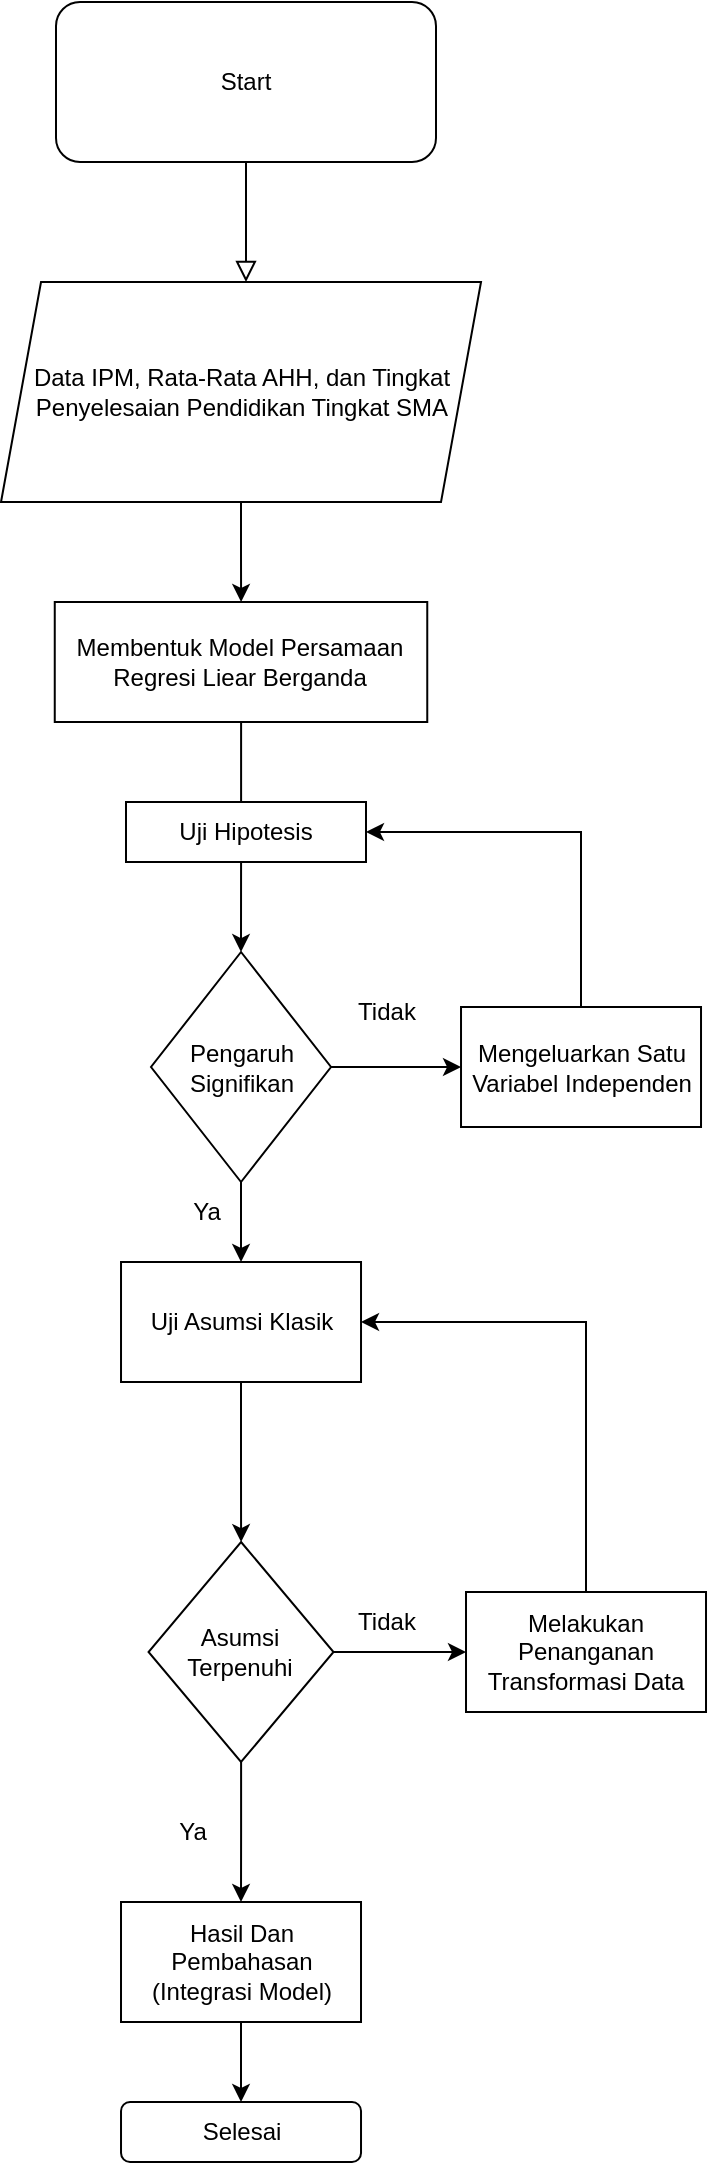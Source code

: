 <mxfile version="24.4.0" type="github">
  <diagram id="C5RBs43oDa-KdzZeNtuy" name="Page-1">
    <mxGraphModel dx="1332" dy="502" grid="1" gridSize="10" guides="1" tooltips="1" connect="1" arrows="1" fold="1" page="1" pageScale="1" pageWidth="827" pageHeight="1169" math="0" shadow="0">
      <root>
        <mxCell id="WIyWlLk6GJQsqaUBKTNV-0" />
        <mxCell id="WIyWlLk6GJQsqaUBKTNV-1" parent="WIyWlLk6GJQsqaUBKTNV-0" />
        <mxCell id="WIyWlLk6GJQsqaUBKTNV-2" value="" style="rounded=0;html=1;jettySize=auto;orthogonalLoop=1;fontSize=11;endArrow=block;endFill=0;endSize=8;strokeWidth=1;shadow=0;labelBackgroundColor=none;edgeStyle=orthogonalEdgeStyle;" parent="WIyWlLk6GJQsqaUBKTNV-1" source="WIyWlLk6GJQsqaUBKTNV-3" edge="1">
          <mxGeometry relative="1" as="geometry">
            <mxPoint x="220" y="170" as="targetPoint" />
          </mxGeometry>
        </mxCell>
        <mxCell id="WIyWlLk6GJQsqaUBKTNV-3" value="Start" style="rounded=1;whiteSpace=wrap;html=1;fontSize=12;glass=0;strokeWidth=1;shadow=0;" parent="WIyWlLk6GJQsqaUBKTNV-1" vertex="1">
          <mxGeometry x="125" y="30" width="190" height="80" as="geometry" />
        </mxCell>
        <mxCell id="ABy2imeDhSgxqICq3Kr--2" value="" style="edgeStyle=orthogonalEdgeStyle;rounded=0;orthogonalLoop=1;jettySize=auto;html=1;" edge="1" parent="WIyWlLk6GJQsqaUBKTNV-1" source="ABy2imeDhSgxqICq3Kr--0" target="ABy2imeDhSgxqICq3Kr--1">
          <mxGeometry relative="1" as="geometry" />
        </mxCell>
        <mxCell id="ABy2imeDhSgxqICq3Kr--0" value="Data IPM, Rata-Rata AHH, dan Tingkat Penyelesaian Pendidikan Tingkat SMA" style="shape=parallelogram;perimeter=parallelogramPerimeter;whiteSpace=wrap;html=1;fixedSize=1;" vertex="1" parent="WIyWlLk6GJQsqaUBKTNV-1">
          <mxGeometry x="97.51" y="170" width="240" height="110" as="geometry" />
        </mxCell>
        <mxCell id="ABy2imeDhSgxqICq3Kr--5" value="" style="edgeStyle=orthogonalEdgeStyle;rounded=0;orthogonalLoop=1;jettySize=auto;html=1;" edge="1" parent="WIyWlLk6GJQsqaUBKTNV-1" source="ABy2imeDhSgxqICq3Kr--1" target="ABy2imeDhSgxqICq3Kr--4">
          <mxGeometry relative="1" as="geometry" />
        </mxCell>
        <mxCell id="ABy2imeDhSgxqICq3Kr--1" value="Membentuk Model Persamaan Regresi Liear Berganda" style="rounded=0;whiteSpace=wrap;html=1;" vertex="1" parent="WIyWlLk6GJQsqaUBKTNV-1">
          <mxGeometry x="124.38" y="330" width="186.25" height="60" as="geometry" />
        </mxCell>
        <mxCell id="ABy2imeDhSgxqICq3Kr--3" value="Uji Hipotesis" style="rounded=0;whiteSpace=wrap;html=1;" vertex="1" parent="WIyWlLk6GJQsqaUBKTNV-1">
          <mxGeometry x="160" y="430" width="120" height="30" as="geometry" />
        </mxCell>
        <mxCell id="ABy2imeDhSgxqICq3Kr--7" value="" style="edgeStyle=orthogonalEdgeStyle;rounded=0;orthogonalLoop=1;jettySize=auto;html=1;" edge="1" parent="WIyWlLk6GJQsqaUBKTNV-1" source="ABy2imeDhSgxqICq3Kr--4" target="ABy2imeDhSgxqICq3Kr--6">
          <mxGeometry relative="1" as="geometry" />
        </mxCell>
        <mxCell id="ABy2imeDhSgxqICq3Kr--14" value="" style="edgeStyle=orthogonalEdgeStyle;rounded=0;orthogonalLoop=1;jettySize=auto;html=1;" edge="1" parent="WIyWlLk6GJQsqaUBKTNV-1" source="ABy2imeDhSgxqICq3Kr--4" target="ABy2imeDhSgxqICq3Kr--13">
          <mxGeometry relative="1" as="geometry" />
        </mxCell>
        <mxCell id="ABy2imeDhSgxqICq3Kr--4" value="Pengaruh Signifikan" style="rhombus;whiteSpace=wrap;html=1;" vertex="1" parent="WIyWlLk6GJQsqaUBKTNV-1">
          <mxGeometry x="172.51" y="505" width="90" height="115" as="geometry" />
        </mxCell>
        <mxCell id="ABy2imeDhSgxqICq3Kr--10" style="edgeStyle=orthogonalEdgeStyle;rounded=0;orthogonalLoop=1;jettySize=auto;html=1;entryX=1;entryY=0.5;entryDx=0;entryDy=0;" edge="1" parent="WIyWlLk6GJQsqaUBKTNV-1" source="ABy2imeDhSgxqICq3Kr--6" target="ABy2imeDhSgxqICq3Kr--3">
          <mxGeometry relative="1" as="geometry">
            <Array as="points">
              <mxPoint x="388" y="445" />
            </Array>
          </mxGeometry>
        </mxCell>
        <mxCell id="ABy2imeDhSgxqICq3Kr--6" value="Mengeluarkan Satu Variabel Independen" style="whiteSpace=wrap;html=1;" vertex="1" parent="WIyWlLk6GJQsqaUBKTNV-1">
          <mxGeometry x="327.51" y="532.5" width="120" height="60" as="geometry" />
        </mxCell>
        <mxCell id="ABy2imeDhSgxqICq3Kr--11" value="Tidak" style="text;html=1;align=center;verticalAlign=middle;resizable=0;points=[];autosize=1;strokeColor=none;fillColor=none;" vertex="1" parent="WIyWlLk6GJQsqaUBKTNV-1">
          <mxGeometry x="265" y="520" width="50" height="30" as="geometry" />
        </mxCell>
        <mxCell id="ABy2imeDhSgxqICq3Kr--12" value="Ya" style="text;html=1;align=center;verticalAlign=middle;resizable=0;points=[];autosize=1;strokeColor=none;fillColor=none;" vertex="1" parent="WIyWlLk6GJQsqaUBKTNV-1">
          <mxGeometry x="180" y="620" width="40" height="30" as="geometry" />
        </mxCell>
        <mxCell id="ABy2imeDhSgxqICq3Kr--17" value="" style="edgeStyle=orthogonalEdgeStyle;rounded=0;orthogonalLoop=1;jettySize=auto;html=1;" edge="1" parent="WIyWlLk6GJQsqaUBKTNV-1" source="ABy2imeDhSgxqICq3Kr--13" target="ABy2imeDhSgxqICq3Kr--16">
          <mxGeometry relative="1" as="geometry" />
        </mxCell>
        <mxCell id="ABy2imeDhSgxqICq3Kr--13" value="Uji Asumsi Klasik" style="whiteSpace=wrap;html=1;" vertex="1" parent="WIyWlLk6GJQsqaUBKTNV-1">
          <mxGeometry x="157.51" y="660" width="120" height="60" as="geometry" />
        </mxCell>
        <mxCell id="ABy2imeDhSgxqICq3Kr--19" value="" style="edgeStyle=orthogonalEdgeStyle;rounded=0;orthogonalLoop=1;jettySize=auto;html=1;" edge="1" parent="WIyWlLk6GJQsqaUBKTNV-1" source="ABy2imeDhSgxqICq3Kr--16" target="ABy2imeDhSgxqICq3Kr--18">
          <mxGeometry relative="1" as="geometry" />
        </mxCell>
        <mxCell id="ABy2imeDhSgxqICq3Kr--25" value="" style="edgeStyle=orthogonalEdgeStyle;rounded=0;orthogonalLoop=1;jettySize=auto;html=1;" edge="1" parent="WIyWlLk6GJQsqaUBKTNV-1" source="ABy2imeDhSgxqICq3Kr--16" target="ABy2imeDhSgxqICq3Kr--24">
          <mxGeometry relative="1" as="geometry" />
        </mxCell>
        <mxCell id="ABy2imeDhSgxqICq3Kr--16" value="Asumsi Terpenuhi" style="rhombus;whiteSpace=wrap;html=1;" vertex="1" parent="WIyWlLk6GJQsqaUBKTNV-1">
          <mxGeometry x="171.27" y="800" width="92.49" height="110" as="geometry" />
        </mxCell>
        <mxCell id="ABy2imeDhSgxqICq3Kr--20" style="edgeStyle=orthogonalEdgeStyle;rounded=0;orthogonalLoop=1;jettySize=auto;html=1;entryX=1;entryY=0.5;entryDx=0;entryDy=0;" edge="1" parent="WIyWlLk6GJQsqaUBKTNV-1" source="ABy2imeDhSgxqICq3Kr--18" target="ABy2imeDhSgxqICq3Kr--13">
          <mxGeometry relative="1" as="geometry">
            <Array as="points">
              <mxPoint x="390" y="690" />
            </Array>
          </mxGeometry>
        </mxCell>
        <mxCell id="ABy2imeDhSgxqICq3Kr--18" value="Melakukan Penanganan Transformasi Data" style="whiteSpace=wrap;html=1;" vertex="1" parent="WIyWlLk6GJQsqaUBKTNV-1">
          <mxGeometry x="330.005" y="825" width="120" height="60" as="geometry" />
        </mxCell>
        <mxCell id="ABy2imeDhSgxqICq3Kr--23" value="Tidak" style="text;html=1;align=center;verticalAlign=middle;resizable=0;points=[];autosize=1;strokeColor=none;fillColor=none;" vertex="1" parent="WIyWlLk6GJQsqaUBKTNV-1">
          <mxGeometry x="265" y="825" width="50" height="30" as="geometry" />
        </mxCell>
        <mxCell id="ABy2imeDhSgxqICq3Kr--28" value="" style="edgeStyle=orthogonalEdgeStyle;rounded=0;orthogonalLoop=1;jettySize=auto;html=1;" edge="1" parent="WIyWlLk6GJQsqaUBKTNV-1" source="ABy2imeDhSgxqICq3Kr--24" target="ABy2imeDhSgxqICq3Kr--27">
          <mxGeometry relative="1" as="geometry" />
        </mxCell>
        <mxCell id="ABy2imeDhSgxqICq3Kr--24" value="Hasil Dan Pembahasan (Integrasi Model)" style="whiteSpace=wrap;html=1;" vertex="1" parent="WIyWlLk6GJQsqaUBKTNV-1">
          <mxGeometry x="157.505" y="980" width="120" height="60" as="geometry" />
        </mxCell>
        <mxCell id="ABy2imeDhSgxqICq3Kr--26" value="Ya" style="text;html=1;align=center;verticalAlign=middle;resizable=0;points=[];autosize=1;strokeColor=none;fillColor=none;" vertex="1" parent="WIyWlLk6GJQsqaUBKTNV-1">
          <mxGeometry x="172.51" y="930" width="40" height="30" as="geometry" />
        </mxCell>
        <mxCell id="ABy2imeDhSgxqICq3Kr--27" value="Selesai" style="rounded=1;whiteSpace=wrap;html=1;" vertex="1" parent="WIyWlLk6GJQsqaUBKTNV-1">
          <mxGeometry x="157.51" y="1080" width="120" height="30" as="geometry" />
        </mxCell>
      </root>
    </mxGraphModel>
  </diagram>
</mxfile>
